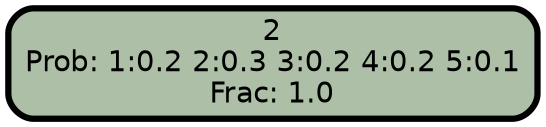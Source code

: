 graph Tree {
node [shape=box, style="filled, rounded",color="black",penwidth="3",fontcolor="black",                 fontname=helvetica] ;
graph [ranksep="0 equally", splines=straight,                 bgcolor=transparent, dpi=200] ;
edge [fontname=helvetica, fontweight=bold,fontcolor=grey14,color=black] ;
0 [label="2
Prob: 1:0.2 2:0.3 3:0.2 4:0.2 5:0.1
Frac: 1.0", fillcolor="#aebfa7"] ;
{rank = same;}}
